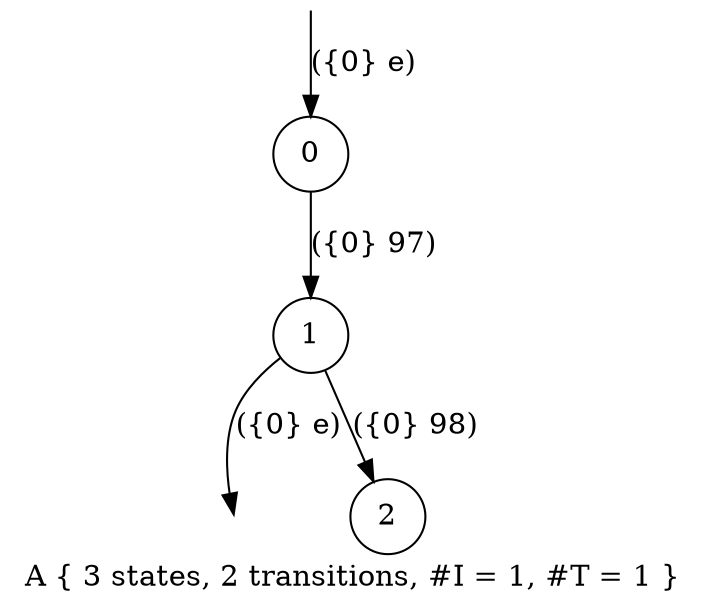 digraph vcsn {
label="A { 3 states, 2 transitions, #I = 1, #T = 1 }";
node [shape=circle];
"A1" [style=invis,label="",width=.01,height=.01];
"A1" -> "A0" [label="({0} e)"];
"A0" [label="0"];
"A3" [style=invis,label="",width=.01,height=.01];
"A2" -> "A3" [label="({0} e)"];
"A2" [label="1"];
"A4" [label="2"];
"A0" -> "A2" [label="({0} 97)"];
"A2" -> "A4" [label="({0} 98)"];
}
